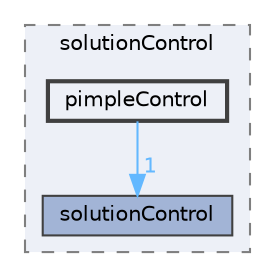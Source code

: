 digraph "src/finiteVolume/cfdTools/general/solutionControl/pimpleControl"
{
 // LATEX_PDF_SIZE
  bgcolor="transparent";
  edge [fontname=Helvetica,fontsize=10,labelfontname=Helvetica,labelfontsize=10];
  node [fontname=Helvetica,fontsize=10,shape=box,height=0.2,width=0.4];
  compound=true
  subgraph clusterdir_e111b7571eb84571841d37972aec8430 {
    graph [ bgcolor="#edf0f7", pencolor="grey50", label="solutionControl", fontname=Helvetica,fontsize=10 style="filled,dashed", URL="dir_e111b7571eb84571841d37972aec8430.html",tooltip=""]
  dir_87c1225b0ef4530e8f908d08af8f2547 [label="solutionControl", fillcolor="#a2b4d6", color="grey25", style="filled", URL="dir_87c1225b0ef4530e8f908d08af8f2547.html",tooltip=""];
  dir_af47b2471b3573ea1aa080d70933eb75 [label="pimpleControl", fillcolor="#edf0f7", color="grey25", style="filled,bold", URL="dir_af47b2471b3573ea1aa080d70933eb75.html",tooltip=""];
  }
  dir_af47b2471b3573ea1aa080d70933eb75->dir_87c1225b0ef4530e8f908d08af8f2547 [headlabel="1", labeldistance=1.5 headhref="dir_002918_003648.html" href="dir_002918_003648.html" color="steelblue1" fontcolor="steelblue1"];
}
